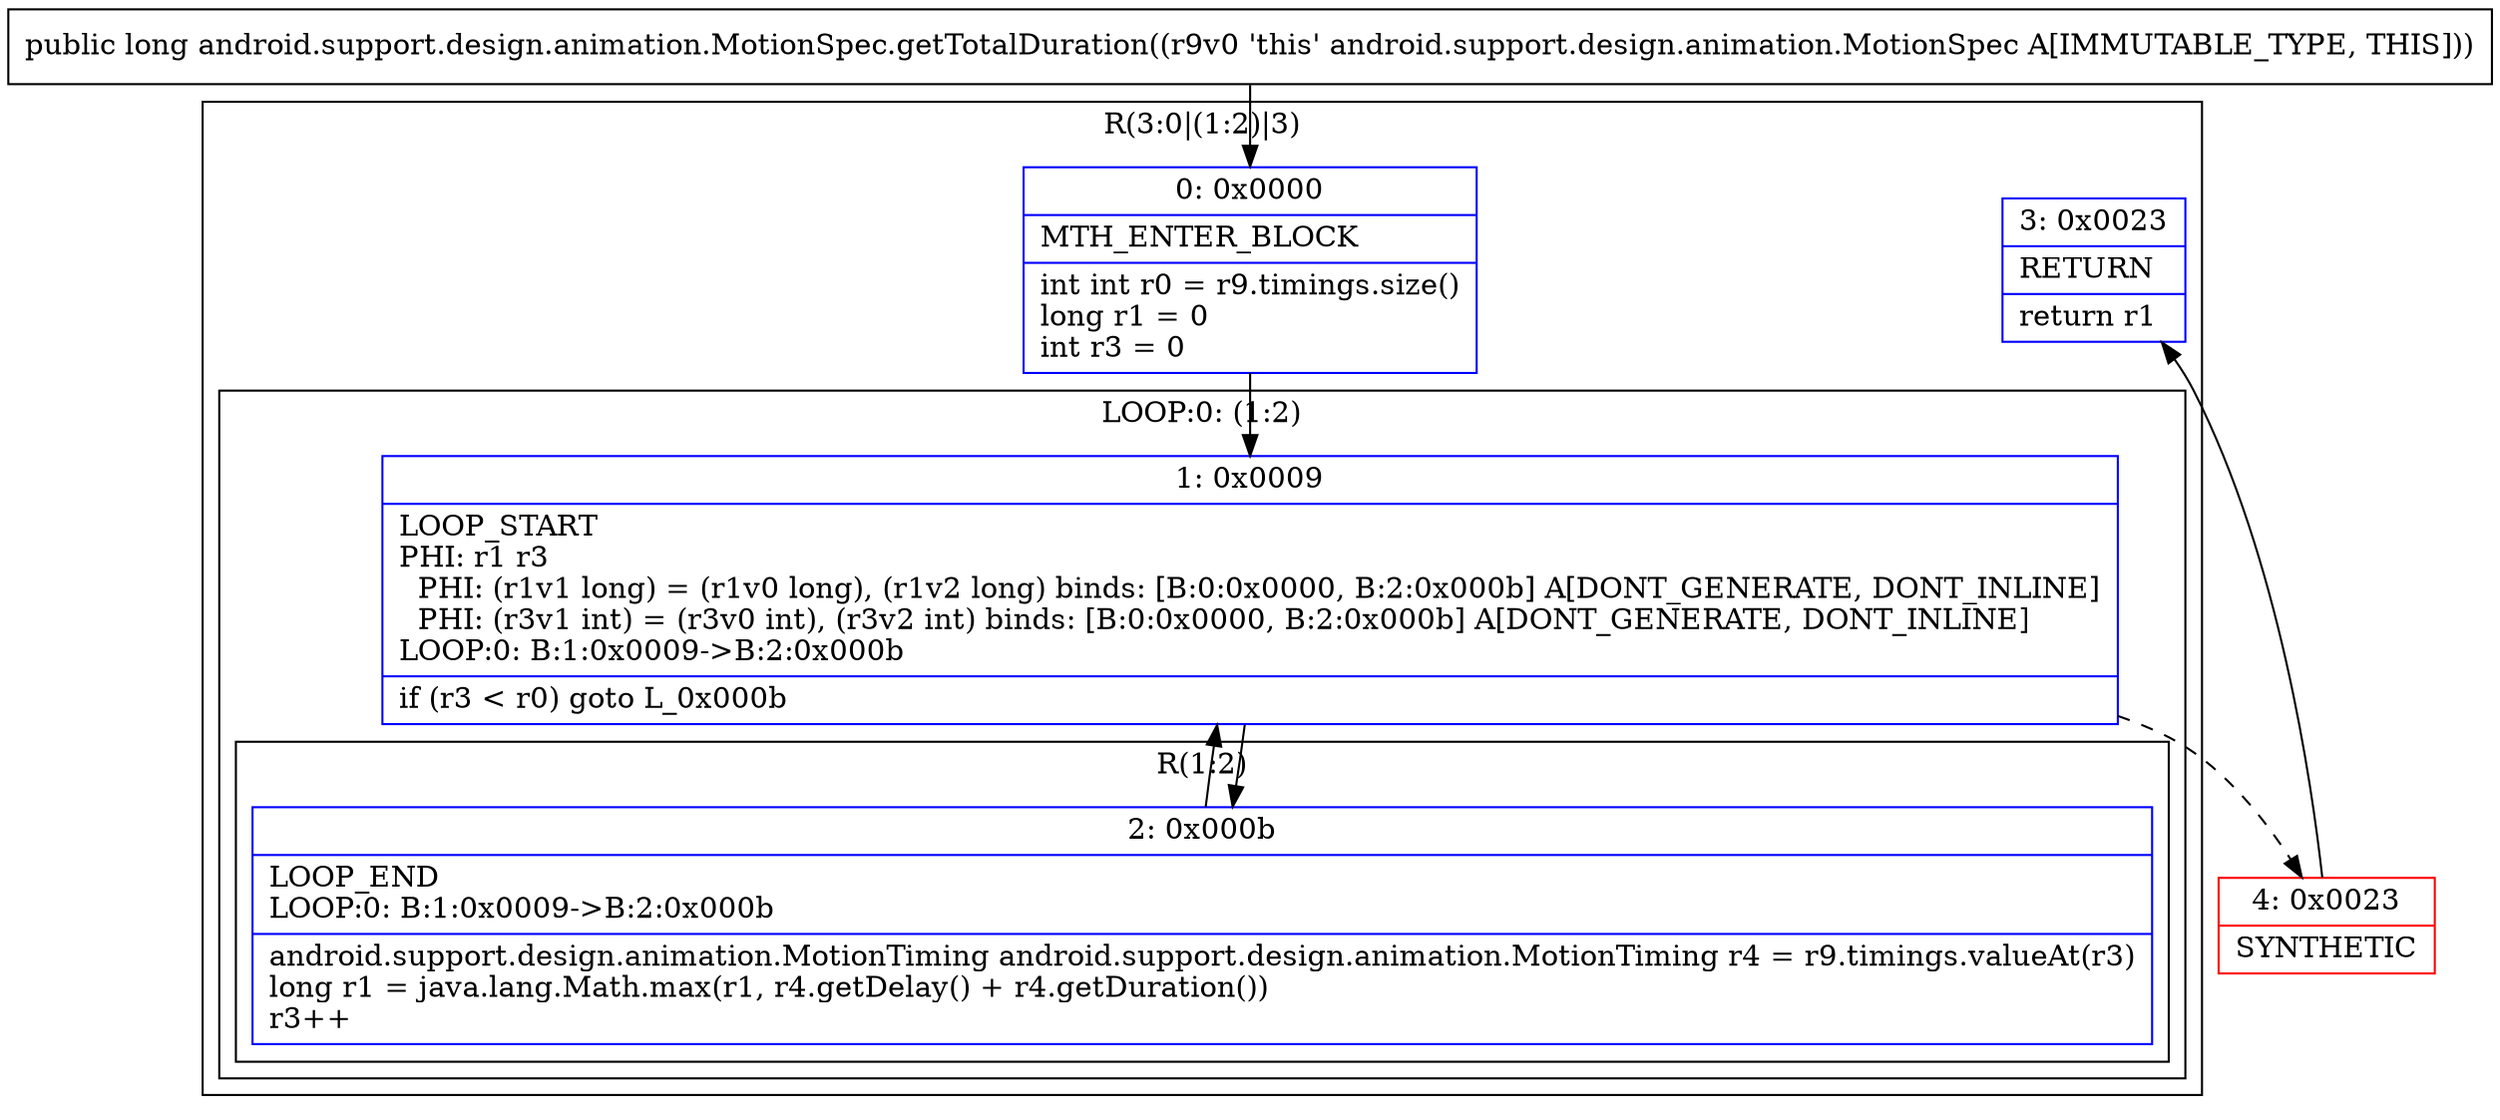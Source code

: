 digraph "CFG forandroid.support.design.animation.MotionSpec.getTotalDuration()J" {
subgraph cluster_Region_1936020765 {
label = "R(3:0|(1:2)|3)";
node [shape=record,color=blue];
Node_0 [shape=record,label="{0\:\ 0x0000|MTH_ENTER_BLOCK\l|int int r0 = r9.timings.size()\llong r1 = 0\lint r3 = 0\l}"];
subgraph cluster_LoopRegion_1694793678 {
label = "LOOP:0: (1:2)";
node [shape=record,color=blue];
Node_1 [shape=record,label="{1\:\ 0x0009|LOOP_START\lPHI: r1 r3 \l  PHI: (r1v1 long) = (r1v0 long), (r1v2 long) binds: [B:0:0x0000, B:2:0x000b] A[DONT_GENERATE, DONT_INLINE]\l  PHI: (r3v1 int) = (r3v0 int), (r3v2 int) binds: [B:0:0x0000, B:2:0x000b] A[DONT_GENERATE, DONT_INLINE]\lLOOP:0: B:1:0x0009\-\>B:2:0x000b\l|if (r3 \< r0) goto L_0x000b\l}"];
subgraph cluster_Region_668176906 {
label = "R(1:2)";
node [shape=record,color=blue];
Node_2 [shape=record,label="{2\:\ 0x000b|LOOP_END\lLOOP:0: B:1:0x0009\-\>B:2:0x000b\l|android.support.design.animation.MotionTiming android.support.design.animation.MotionTiming r4 = r9.timings.valueAt(r3)\llong r1 = java.lang.Math.max(r1, r4.getDelay() + r4.getDuration())\lr3++\l}"];
}
}
Node_3 [shape=record,label="{3\:\ 0x0023|RETURN\l|return r1\l}"];
}
Node_4 [shape=record,color=red,label="{4\:\ 0x0023|SYNTHETIC\l}"];
MethodNode[shape=record,label="{public long android.support.design.animation.MotionSpec.getTotalDuration((r9v0 'this' android.support.design.animation.MotionSpec A[IMMUTABLE_TYPE, THIS])) }"];
MethodNode -> Node_0;
Node_0 -> Node_1;
Node_1 -> Node_2;
Node_1 -> Node_4[style=dashed];
Node_2 -> Node_1;
Node_4 -> Node_3;
}

